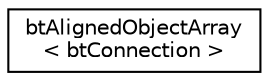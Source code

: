 digraph "Graphical Class Hierarchy"
{
  edge [fontname="Helvetica",fontsize="10",labelfontname="Helvetica",labelfontsize="10"];
  node [fontname="Helvetica",fontsize="10",shape=record];
  rankdir="LR";
  Node1 [label="btAlignedObjectArray\l\< btConnection \>",height=0.2,width=0.4,color="black", fillcolor="white", style="filled",URL="$classbt_aligned_object_array.html"];
}

